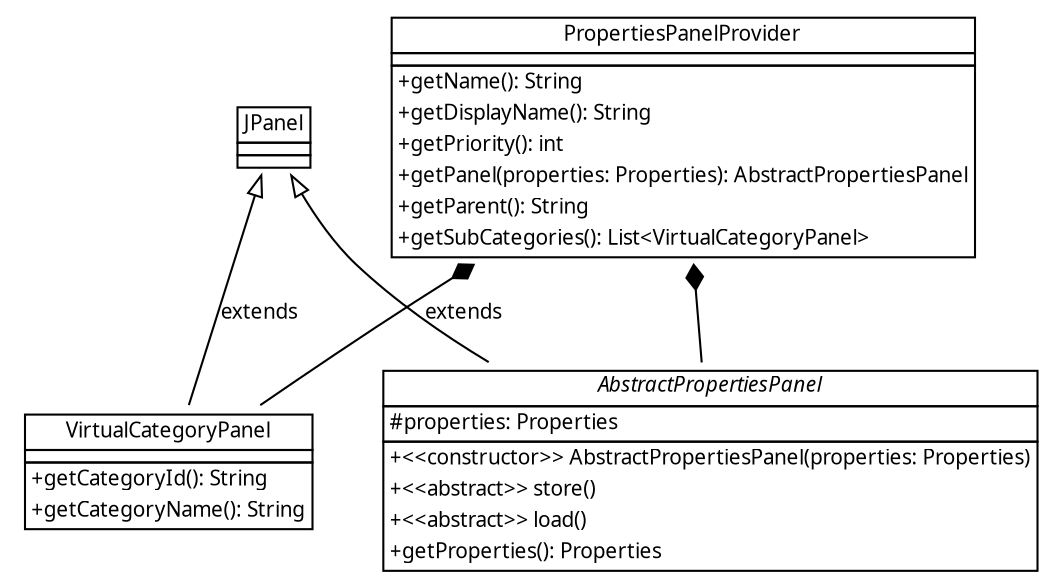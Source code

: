 digraph uml_basic_full {
	rankdir = BT;
	node [shape = rectangle, fontname = "TeXGyrePagella-Regular", fontsize = 10];
	edge [fontname = "TeXGyrePagella-Regular", fontsize = 10, arrowhead = empty];

{
	rank = same;

	JPanel [shape = plaintext, label = <
	<table cellspacing="0" cellborder="1" border="0">
		<tr><td>
			<font face="TeXGyrePagella-Bold" point-size="10">JPanel</font>
		</td></tr>
		<tr><td></td></tr>
		<tr><td></td></tr>
	</table>>];
}

{
	rank = same;

	VirtualCategoryPanel [shape = plaintext, label = <
	<table cellspacing="0" cellborder="1" border="0">
		<tr><td>
			<font face="TeXGyrePagella-Bold" point-size="10">VirtualCategoryPanel</font>
		</td></tr>
		<tr><td></td></tr>
		<tr><td cellpadding="0">
			<table cellspacing="0" cellborder="0" border="0">
				<tr><td align="left"><font face="SFTT1000">+getCategoryId(): String</font></td></tr>
				<tr><td align="left"><font face="SFTT1000">+getCategoryName(): String</font></td></tr>
			</table>
		</td></tr>
	</table>>];


	AbstractPropertiesPanel [shape = plaintext, label = <
	<table cellspacing="0" cellborder="1" border="0">
		<tr><td>
			<font face="TeXGyrePagella-BoldItalic" point-size="10"><i>AbstractPropertiesPanel</i></font>
		</td></tr>
		<tr><td cellpadding="0">
			<table cellspacing="0" cellborder="0" border="0">
				<tr><td align="left"><font face="SFTT1000">#properties: Properties</font></td></tr>
			</table>
		</td></tr>
		<tr><td cellpadding="0">
			<table cellspacing="0" cellborder="0" border="0">
				<tr><td align="left"><font face="SFTT1000">+&lt;&lt;constructor&gt;&gt; AbstractPropertiesPanel(properties: Properties)</font></td></tr>
				<tr><td align="left"><font face="SFTT1000">+&lt;&lt;abstract&gt;&gt; store()</font></td></tr>
				<tr><td align="left"><font face="SFTT1000">+&lt;&lt;abstract&gt;&gt; load()</font></td></tr>
				<tr><td align="left"><font face="SFTT1000">+getProperties(): Properties</font></td></tr>
			</table>
		</td></tr>
	</table>>];

}

{
	rank = same;

		PropertiesPanelProvider [shape = plaintext, label = <
	<table cellspacing="0" cellborder="1" border="0">
		<tr><td>
			<font face="TeXGyrePagella-Bold" point-size="10">PropertiesPanelProvider</font>
		</td></tr>
		<tr><td></td></tr>
		<tr><td cellpadding="0">
			<table cellspacing="0" cellborder="0" border="0">
				<tr><td align="left"><font face="SFTT1000">+getName(): String</font></td></tr>
				<tr><td align="left"><font face="SFTT1000">+getDisplayName(): String</font></td></tr>
				<tr><td align="left"><font face="SFTT1000">+getPriority(): int</font></td></tr>
				<tr><td align="left"><font face="SFTT1000">+getPanel(properties: Properties): AbstractPropertiesPanel</font></td></tr>
				<tr><td align="left"><font face="SFTT1000">+getParent(): String</font></td></tr>
				<tr><td align="left"><font face="SFTT1000">+getSubCategories(): List&lt;VirtualCategoryPanel&gt;</font></td></tr>
			</table>
		</td></tr>
	</table>>];

}

VirtualCategoryPanel -> JPanel [label = "extends"];
AbstractPropertiesPanel -> JPanel [label = "extends"];


AbstractPropertiesPanel -> PropertiesPanelProvider [arrowhead = diamond];
VirtualCategoryPanel -> PropertiesPanelProvider [arrowhead = diamond];


}
